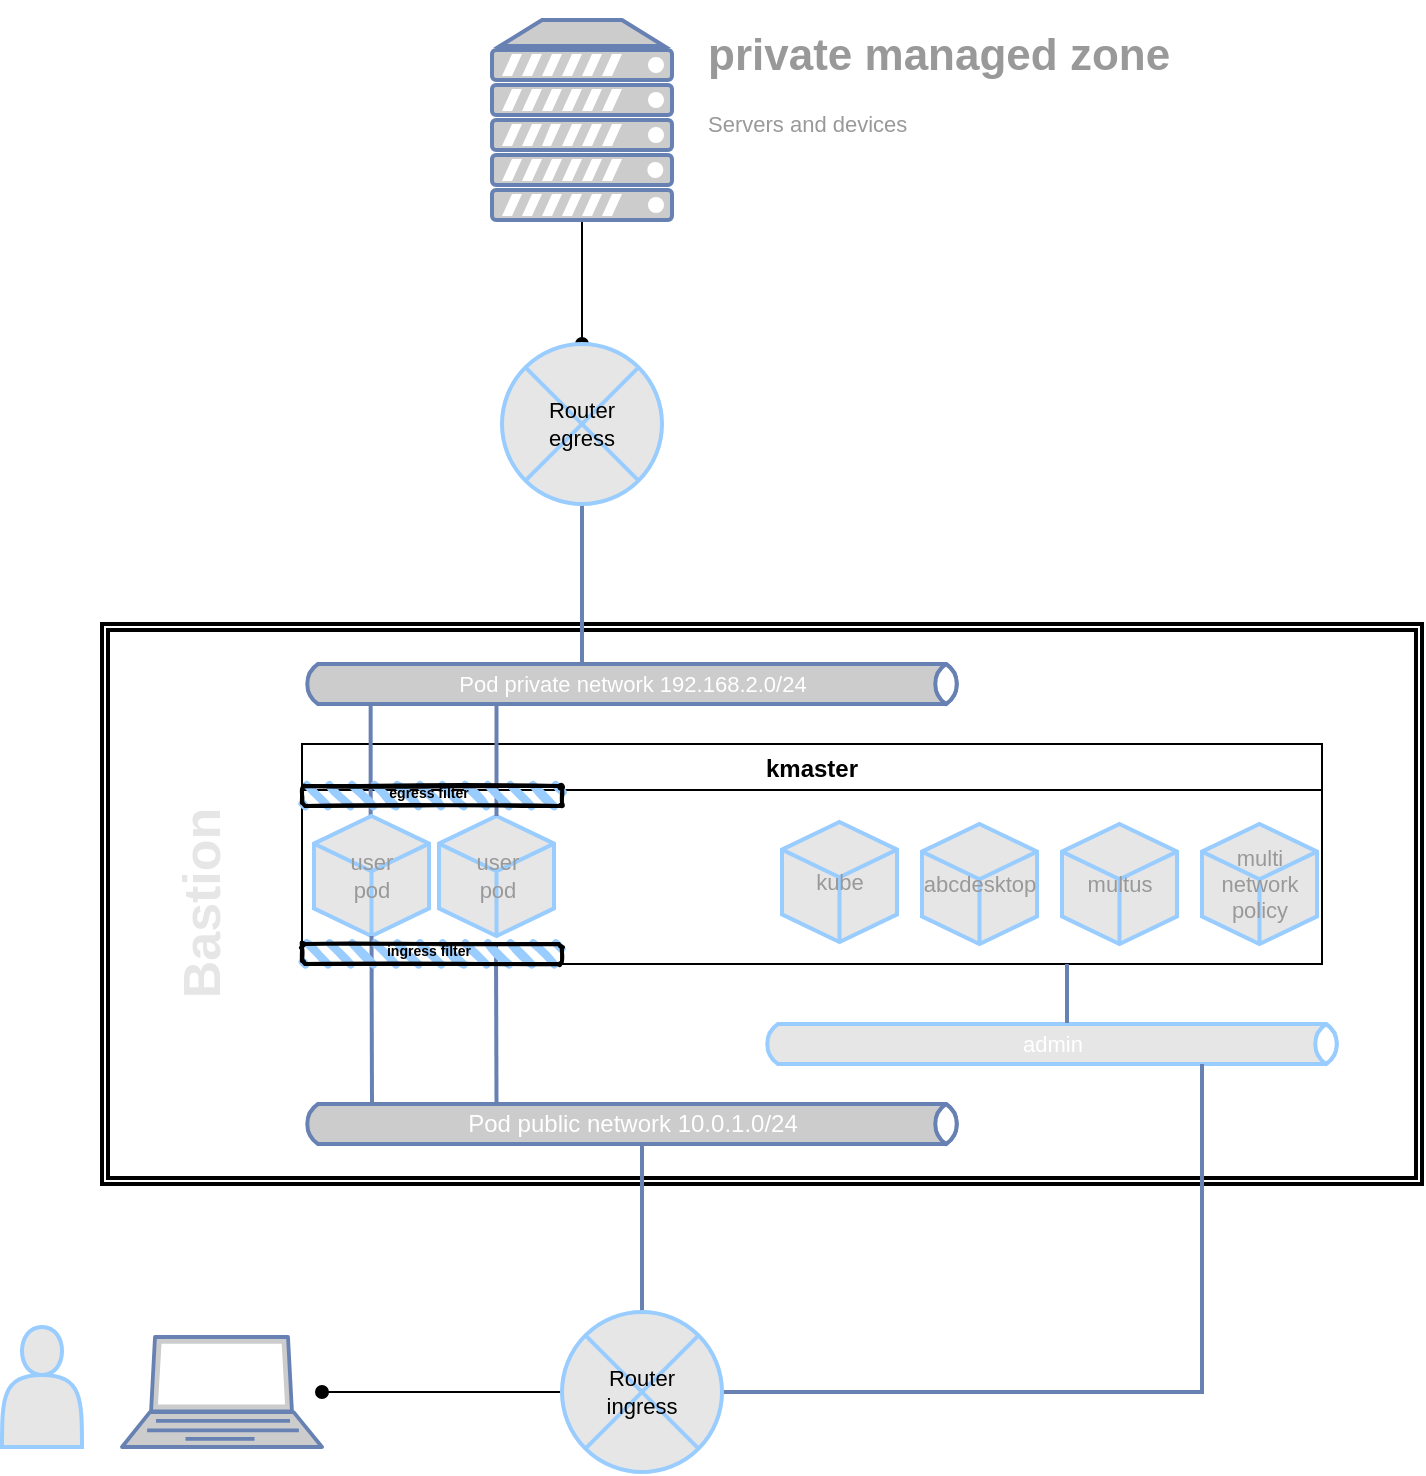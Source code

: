<mxfile version="16.5.2" type="github">
  <diagram name="Page-1" id="d66fe2ae-3e9f-cf2f-6d29-e24063ad5d60">
    <mxGraphModel dx="428" dy="248" grid="1" gridSize="10" guides="1" tooltips="1" connect="1" arrows="1" fold="1" page="1" pageScale="1" pageWidth="1100" pageHeight="850" background="none" math="0" shadow="0">
      <root>
        <mxCell id="0" />
        <mxCell id="1" parent="0" />
        <mxCell id="f_uY9774yYIRmmSltkE9-53" value="" style="shape=ext;double=1;rounded=0;whiteSpace=wrap;html=1;fontSize=11;strokeWidth=2;fillColor=none;" parent="1" vertex="1">
          <mxGeometry x="90" y="340" width="660" height="280" as="geometry" />
        </mxCell>
        <mxCell id="f_uY9774yYIRmmSltkE9-26" value="admin" style="html=1;fillColor=#E6E6E6;strokeColor=#99CCFF;gradientColor=none;gradientDirection=north;strokeWidth=2;shape=mxgraph.networks.bus;gradientColor=none;gradientDirection=north;fontColor=#ffffff;perimeter=backbonePerimeter;backboneSize=20;fontSize=11;" parent="1" vertex="1">
          <mxGeometry x="420" y="540" width="290" height="20" as="geometry" />
        </mxCell>
        <mxCell id="f_uY9774yYIRmmSltkE9-2" value="kmaster" style="swimlane;" parent="1" vertex="1">
          <mxGeometry x="190" y="400" width="510" height="110" as="geometry" />
        </mxCell>
        <mxCell id="f_uY9774yYIRmmSltkE9-51" value="&lt;font color=&quot;#999999&quot;&gt;kube&lt;/font&gt;" style="html=1;whiteSpace=wrap;shape=isoCube2;backgroundOutline=1;isoAngle=15;fontSize=11;strokeColor=#99CCFF;strokeWidth=2;fillColor=#E6E6E6;" parent="f_uY9774yYIRmmSltkE9-2" vertex="1">
          <mxGeometry x="240" y="39" width="57.5" height="60" as="geometry" />
        </mxCell>
        <mxCell id="2lL8EsQj3NfShiJtFfdX-5" value="" style="strokeColor=#6881B3;edgeStyle=none;rounded=0;endArrow=none;html=1;strokeWidth=2;fontSize=11;exitX=0.5;exitY=0;exitDx=0;exitDy=0;exitPerimeter=0;" edge="1" parent="f_uY9774yYIRmmSltkE9-2">
          <mxGeometry relative="1" as="geometry">
            <mxPoint x="34.32" y="36" as="sourcePoint" />
            <mxPoint x="34.32" y="-24.739" as="targetPoint" />
          </mxGeometry>
        </mxCell>
        <mxCell id="f_uY9774yYIRmmSltkE9-50" value="&lt;font color=&quot;#999999&quot;&gt;user&lt;br&gt;pod&lt;/font&gt;" style="html=1;whiteSpace=wrap;shape=isoCube2;backgroundOutline=1;isoAngle=15;fontSize=11;strokeColor=#99CCFF;strokeWidth=2;fillColor=#E6E6E6;" parent="f_uY9774yYIRmmSltkE9-2" vertex="1">
          <mxGeometry x="68.5" y="36" width="57.5" height="60" as="geometry" />
        </mxCell>
        <mxCell id="f_uY9774yYIRmmSltkE9-49" value="&lt;font color=&quot;#999999&quot;&gt;user&lt;br&gt;pod&lt;/font&gt;" style="html=1;whiteSpace=wrap;shape=isoCube2;backgroundOutline=1;isoAngle=15;fontSize=11;strokeColor=#99CCFF;strokeWidth=2;fillColor=#E6E6E6;" parent="f_uY9774yYIRmmSltkE9-2" vertex="1">
          <mxGeometry x="6" y="36" width="57.5" height="60" as="geometry" />
        </mxCell>
        <mxCell id="f_uY9774yYIRmmSltkE9-7" value="Pod public network&amp;nbsp;10.0.1.0/24" style="html=1;fillColor=#CCCCCC;strokeColor=#6881B3;gradientColor=none;gradientDirection=north;strokeWidth=2;shape=mxgraph.networks.bus;gradientColor=none;gradientDirection=north;fontColor=#ffffff;perimeter=backbonePerimeter;backboneSize=20;" parent="1" vertex="1">
          <mxGeometry x="190" y="560" width="330" height="60" as="geometry" />
        </mxCell>
        <mxCell id="f_uY9774yYIRmmSltkE9-8" value="" style="strokeColor=#6881B3;edgeStyle=none;rounded=0;endArrow=none;html=1;strokeWidth=2;exitX=0.5;exitY=1;exitDx=0;exitDy=0;exitPerimeter=0;" parent="1" edge="1" source="f_uY9774yYIRmmSltkE9-49">
          <mxGeometry relative="1" as="geometry">
            <mxPoint x="229" y="510" as="sourcePoint" />
            <mxPoint x="225" y="580" as="targetPoint" />
          </mxGeometry>
        </mxCell>
        <mxCell id="f_uY9774yYIRmmSltkE9-14" value="" style="strokeColor=#6881B3;edgeStyle=none;rounded=0;endArrow=none;html=1;strokeWidth=2;exitX=0.5;exitY=0;exitDx=0;exitDy=0;" parent="1" source="f_uY9774yYIRmmSltkE9-36" target="f_uY9774yYIRmmSltkE9-7" edge="1">
          <mxGeometry relative="1" as="geometry">
            <mxPoint x="350" y="700" as="sourcePoint" />
          </mxGeometry>
        </mxCell>
        <mxCell id="f_uY9774yYIRmmSltkE9-16" value="Pod private network&amp;nbsp;192.168.2.0/24" style="html=1;fillColor=#CCCCCC;strokeColor=#6881B3;gradientColor=none;gradientDirection=north;strokeWidth=2;shape=mxgraph.networks.bus;gradientColor=none;gradientDirection=north;fontColor=#ffffff;perimeter=backbonePerimeter;backboneSize=20;fontSize=11;" parent="1" vertex="1">
          <mxGeometry x="190" y="360" width="330" height="20" as="geometry" />
        </mxCell>
        <mxCell id="f_uY9774yYIRmmSltkE9-17" value="" style="strokeColor=#6881B3;edgeStyle=none;rounded=0;endArrow=none;html=1;strokeWidth=2;fontSize=11;exitX=0.5;exitY=1;exitDx=0;exitDy=0;" parent="1" source="f_uY9774yYIRmmSltkE9-54" target="f_uY9774yYIRmmSltkE9-16" edge="1">
          <mxGeometry relative="1" as="geometry">
            <mxPoint x="260" y="280" as="sourcePoint" />
          </mxGeometry>
        </mxCell>
        <mxCell id="f_uY9774yYIRmmSltkE9-27" value="" style="strokeColor=#6881B3;edgeStyle=none;rounded=0;endArrow=none;html=1;strokeWidth=2;fontSize=11;exitX=0.75;exitY=1;exitDx=0;exitDy=0;" parent="1" source="f_uY9774yYIRmmSltkE9-2" target="f_uY9774yYIRmmSltkE9-26" edge="1">
          <mxGeometry relative="1" as="geometry">
            <mxPoint x="320" y="490" as="sourcePoint" />
          </mxGeometry>
        </mxCell>
        <mxCell id="f_uY9774yYIRmmSltkE9-32" value="" style="strokeColor=#6881B3;edgeStyle=none;rounded=0;endArrow=none;html=1;strokeWidth=2;fontSize=11;exitX=1;exitY=0.5;exitDx=0;exitDy=0;" parent="1" source="f_uY9774yYIRmmSltkE9-36" target="f_uY9774yYIRmmSltkE9-26" edge="1">
          <mxGeometry relative="1" as="geometry">
            <mxPoint x="600" y="700" as="sourcePoint" />
            <Array as="points">
              <mxPoint x="640" y="724" />
            </Array>
          </mxGeometry>
        </mxCell>
        <mxCell id="f_uY9774yYIRmmSltkE9-44" value="" style="edgeStyle=orthogonalEdgeStyle;rounded=0;orthogonalLoop=1;jettySize=auto;html=1;fontSize=11;endArrow=oval;endFill=1;" parent="1" source="f_uY9774yYIRmmSltkE9-36" target="f_uY9774yYIRmmSltkE9-41" edge="1">
          <mxGeometry relative="1" as="geometry" />
        </mxCell>
        <mxCell id="f_uY9774yYIRmmSltkE9-36" value="Router&lt;br&gt;ingress" style="shape=sumEllipse;perimeter=ellipsePerimeter;whiteSpace=wrap;html=1;backgroundOutline=1;fontSize=11;strokeColor=#99CCFF;strokeWidth=2;fillColor=#E6E6E6;" parent="1" vertex="1">
          <mxGeometry x="320" y="684" width="80" height="80" as="geometry" />
        </mxCell>
        <mxCell id="f_uY9774yYIRmmSltkE9-39" value="" style="shape=actor;whiteSpace=wrap;html=1;fontSize=11;strokeColor=#99CCFF;strokeWidth=2;fillColor=#E6E6E6;" parent="1" vertex="1">
          <mxGeometry x="40" y="691.5" width="40" height="60" as="geometry" />
        </mxCell>
        <mxCell id="f_uY9774yYIRmmSltkE9-40" style="edgeStyle=orthogonalEdgeStyle;rounded=0;orthogonalLoop=1;jettySize=auto;html=1;exitX=0.5;exitY=1;exitDx=0;exitDy=0;fontSize=11;" parent="1" source="f_uY9774yYIRmmSltkE9-39" target="f_uY9774yYIRmmSltkE9-39" edge="1">
          <mxGeometry relative="1" as="geometry" />
        </mxCell>
        <mxCell id="f_uY9774yYIRmmSltkE9-41" value="" style="fontColor=#0066CC;verticalAlign=top;verticalLabelPosition=bottom;labelPosition=center;align=center;html=1;outlineConnect=0;fillColor=#CCCCCC;strokeColor=#6881B3;gradientColor=none;gradientDirection=north;strokeWidth=2;shape=mxgraph.networks.laptop;fontSize=11;" parent="1" vertex="1">
          <mxGeometry x="100" y="696.5" width="100" height="55" as="geometry" />
        </mxCell>
        <mxCell id="f_uY9774yYIRmmSltkE9-56" value="" style="edgeStyle=orthogonalEdgeStyle;rounded=0;orthogonalLoop=1;jettySize=auto;html=1;fontSize=11;fontColor=#999999;endArrow=oval;endFill=1;" parent="1" source="f_uY9774yYIRmmSltkE9-42" target="f_uY9774yYIRmmSltkE9-54" edge="1">
          <mxGeometry relative="1" as="geometry" />
        </mxCell>
        <mxCell id="f_uY9774yYIRmmSltkE9-42" value="" style="fontColor=#0066CC;verticalAlign=top;verticalLabelPosition=bottom;labelPosition=center;align=center;html=1;outlineConnect=0;fillColor=#CCCCCC;strokeColor=#6881B3;gradientColor=none;gradientDirection=north;strokeWidth=2;shape=mxgraph.networks.server;fontSize=11;" parent="1" vertex="1">
          <mxGeometry x="285" y="38" width="90" height="100" as="geometry" />
        </mxCell>
        <mxCell id="f_uY9774yYIRmmSltkE9-54" value="Router&lt;br&gt;egress" style="shape=sumEllipse;perimeter=ellipsePerimeter;whiteSpace=wrap;html=1;backgroundOutline=1;fontSize=11;strokeColor=#99CCFF;strokeWidth=2;fillColor=#E6E6E6;" parent="1" vertex="1">
          <mxGeometry x="290" y="200" width="80" height="80" as="geometry" />
        </mxCell>
        <mxCell id="f_uY9774yYIRmmSltkE9-58" value="&lt;h1&gt;private managed zone&lt;/h1&gt;&lt;p&gt;Servers and devices&lt;/p&gt;" style="text;html=1;strokeColor=none;fillColor=none;spacing=5;spacingTop=-20;whiteSpace=wrap;overflow=hidden;rounded=0;fontSize=11;fontColor=#999999;" parent="1" vertex="1">
          <mxGeometry x="387.5" y="38" width="312.5" height="120" as="geometry" />
        </mxCell>
        <mxCell id="f_uY9774yYIRmmSltkE9-61" value="&lt;font style=&quot;font-size: 26px&quot;&gt;Bastion&lt;/font&gt;" style="text;strokeColor=none;fillColor=none;html=1;fontSize=24;fontStyle=1;verticalAlign=middle;align=center;fontColor=#E6E6E6;rotation=-90;" parent="1" vertex="1">
          <mxGeometry x="20" y="460" width="240" height="40" as="geometry" />
        </mxCell>
        <mxCell id="2lL8EsQj3NfShiJtFfdX-2" value="&lt;font color=&quot;#999999&quot;&gt;abcdesktop&lt;/font&gt;" style="html=1;whiteSpace=wrap;shape=isoCube2;backgroundOutline=1;isoAngle=15;fontSize=11;strokeColor=#99CCFF;strokeWidth=2;fillColor=#E6E6E6;" vertex="1" parent="1">
          <mxGeometry x="500" y="440" width="57.5" height="60" as="geometry" />
        </mxCell>
        <mxCell id="2lL8EsQj3NfShiJtFfdX-3" value="&lt;font color=&quot;#999999&quot;&gt;multus&lt;/font&gt;" style="html=1;whiteSpace=wrap;shape=isoCube2;backgroundOutline=1;isoAngle=15;fontSize=11;strokeColor=#99CCFF;strokeWidth=2;fillColor=#E6E6E6;" vertex="1" parent="1">
          <mxGeometry x="570" y="440" width="57.5" height="60" as="geometry" />
        </mxCell>
        <mxCell id="2lL8EsQj3NfShiJtFfdX-4" value="&lt;font color=&quot;#999999&quot;&gt;multi&lt;br&gt;network&lt;br&gt;policy&lt;/font&gt;" style="html=1;whiteSpace=wrap;shape=isoCube2;backgroundOutline=1;isoAngle=15;fontSize=11;strokeColor=#99CCFF;strokeWidth=2;fillColor=#E6E6E6;" vertex="1" parent="1">
          <mxGeometry x="640" y="440" width="57.5" height="60" as="geometry" />
        </mxCell>
        <mxCell id="2lL8EsQj3NfShiJtFfdX-7" value="" style="strokeColor=#6881B3;edgeStyle=none;rounded=0;endArrow=none;html=1;strokeWidth=2;exitX=0.5;exitY=1;exitDx=0;exitDy=0;exitPerimeter=0;" edge="1" parent="1">
          <mxGeometry relative="1" as="geometry">
            <mxPoint x="287" y="500.0" as="sourcePoint" />
            <mxPoint x="287.25" y="581" as="targetPoint" />
          </mxGeometry>
        </mxCell>
        <mxCell id="f_uY9774yYIRmmSltkE9-21" value="" style="strokeColor=#6881B3;edgeStyle=none;rounded=0;endArrow=none;html=1;strokeWidth=2;fontSize=11;exitX=0.5;exitY=0;exitDx=0;exitDy=0;exitPerimeter=0;" parent="1" source="f_uY9774yYIRmmSltkE9-50" target="f_uY9774yYIRmmSltkE9-16" edge="1">
          <mxGeometry relative="1" as="geometry">
            <mxPoint x="420" y="400" as="sourcePoint" />
          </mxGeometry>
        </mxCell>
        <mxCell id="2lL8EsQj3NfShiJtFfdX-11" value="&lt;blockquote&gt;&lt;br&gt;&lt;/blockquote&gt;" style="rounded=1;whiteSpace=wrap;html=1;strokeWidth=2;fillWeight=4;hachureGap=8;hachureAngle=45;fillColor=#99CCFF;sketch=1;fontSize=26;fontColor=#E6E6E6;" vertex="1" parent="1">
          <mxGeometry x="190" y="500" width="130" height="10" as="geometry" />
        </mxCell>
        <mxCell id="2lL8EsQj3NfShiJtFfdX-12" value="&lt;span style=&quot;font-family: &amp;#34;helvetica&amp;#34;&quot;&gt;&lt;font style=&quot;font-size: 7px&quot;&gt;&lt;b&gt;ingress filter&lt;/b&gt;&lt;/font&gt;&lt;/span&gt;" style="rounded=0;whiteSpace=wrap;html=1;fontFamily=Courier New;fontSize=10;strokeWidth=2;fillColor=none;strokeColor=none;gradientColor=none;" vertex="1" parent="1">
          <mxGeometry x="230.5" y="498" width="45" height="10" as="geometry" />
        </mxCell>
        <mxCell id="2lL8EsQj3NfShiJtFfdX-13" value="&lt;blockquote&gt;&lt;br&gt;&lt;/blockquote&gt;" style="rounded=1;whiteSpace=wrap;html=1;strokeWidth=2;fillWeight=4;hachureGap=8;hachureAngle=45;fillColor=#99CCFF;sketch=1;fontSize=26;fontColor=#E6E6E6;" vertex="1" parent="1">
          <mxGeometry x="190" y="421" width="130" height="10" as="geometry" />
        </mxCell>
        <mxCell id="2lL8EsQj3NfShiJtFfdX-14" value="&lt;span style=&quot;font-family: &amp;#34;helvetica&amp;#34;&quot;&gt;&lt;font style=&quot;font-size: 7px&quot;&gt;&lt;b&gt;egress filter&lt;/b&gt;&lt;/font&gt;&lt;/span&gt;" style="rounded=0;whiteSpace=wrap;html=1;fontFamily=Courier New;fontSize=10;strokeWidth=2;fillColor=none;strokeColor=none;gradientColor=none;" vertex="1" parent="1">
          <mxGeometry x="230.5" y="419" width="45" height="10" as="geometry" />
        </mxCell>
      </root>
    </mxGraphModel>
  </diagram>
</mxfile>
